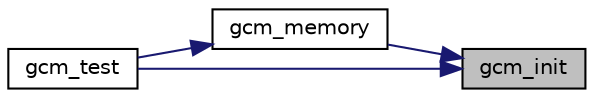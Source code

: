 digraph "gcm_init"
{
 // LATEX_PDF_SIZE
  edge [fontname="Helvetica",fontsize="10",labelfontname="Helvetica",labelfontsize="10"];
  node [fontname="Helvetica",fontsize="10",shape=record];
  rankdir="RL";
  Node12 [label="gcm_init",height=0.2,width=0.4,color="black", fillcolor="grey75", style="filled", fontcolor="black",tooltip="Initialize a GCM state."];
  Node12 -> Node13 [dir="back",color="midnightblue",fontsize="10",style="solid",fontname="Helvetica"];
  Node13 [label="gcm_memory",height=0.2,width=0.4,color="black", fillcolor="white", style="filled",URL="$gcm__memory_8c.html#a43d9862e1013606d01bab2c57fef74f5",tooltip="Process an entire GCM packet in one call."];
  Node13 -> Node14 [dir="back",color="midnightblue",fontsize="10",style="solid",fontname="Helvetica"];
  Node14 [label="gcm_test",height=0.2,width=0.4,color="black", fillcolor="white", style="filled",URL="$gcm__test_8c.html#ae36c8eb6c2964df7e386f5f73bded5e7",tooltip="Test the GCM code."];
  Node12 -> Node14 [dir="back",color="midnightblue",fontsize="10",style="solid",fontname="Helvetica"];
}
